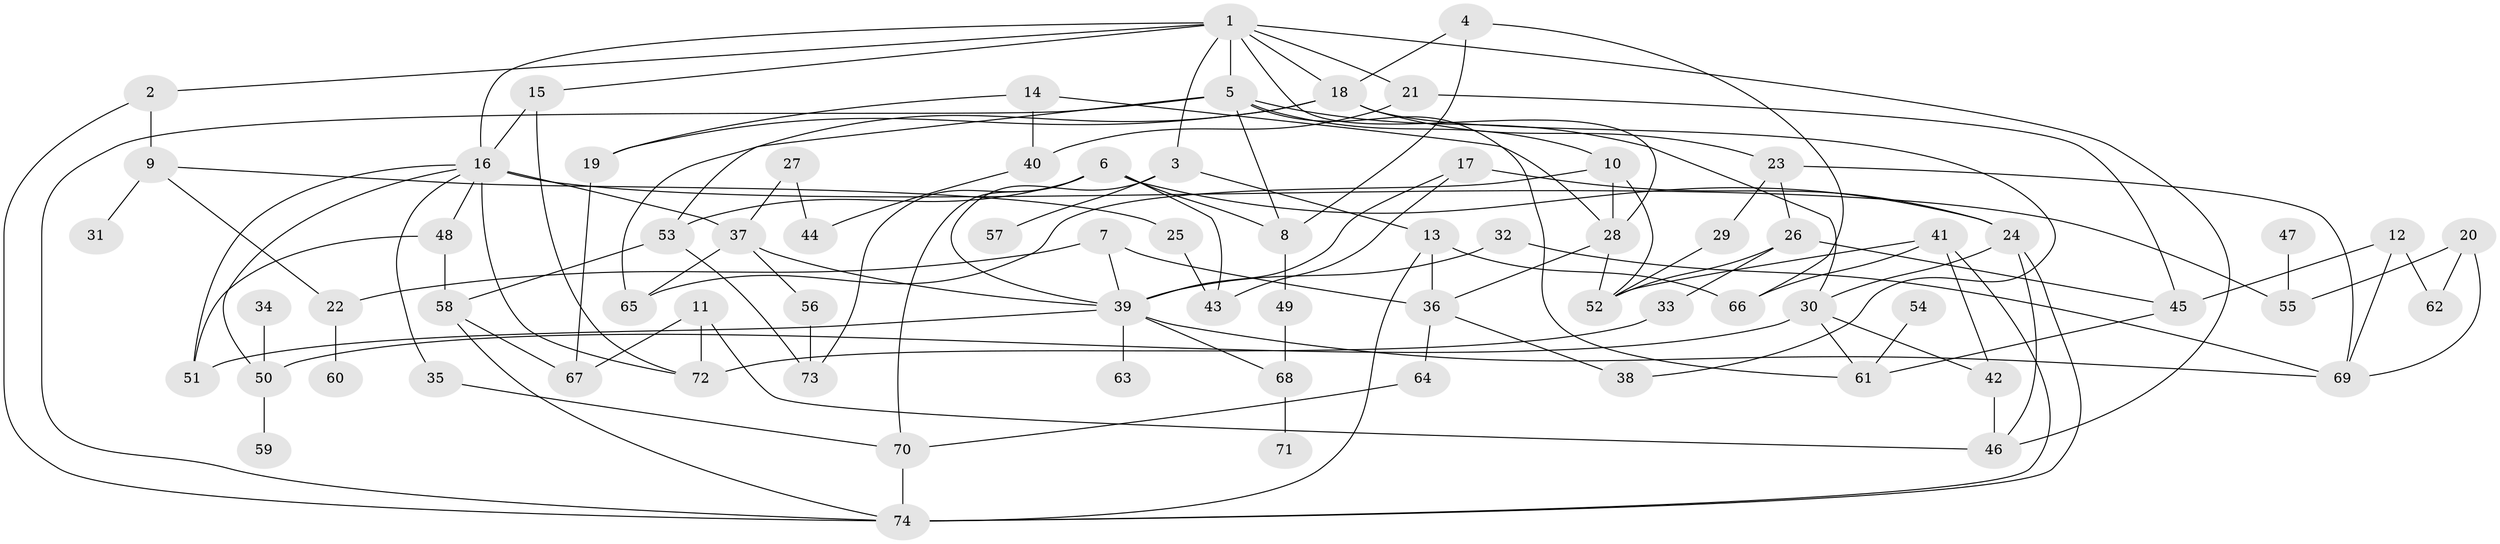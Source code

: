 // original degree distribution, {7: 0.02702702702702703, 5: 0.04054054054054054, 4: 0.16891891891891891, 6: 0.0472972972972973, 3: 0.22297297297297297, 2: 0.2702702702702703, 1: 0.22297297297297297}
// Generated by graph-tools (version 1.1) at 2025/01/03/09/25 03:01:00]
// undirected, 74 vertices, 127 edges
graph export_dot {
graph [start="1"]
  node [color=gray90,style=filled];
  1;
  2;
  3;
  4;
  5;
  6;
  7;
  8;
  9;
  10;
  11;
  12;
  13;
  14;
  15;
  16;
  17;
  18;
  19;
  20;
  21;
  22;
  23;
  24;
  25;
  26;
  27;
  28;
  29;
  30;
  31;
  32;
  33;
  34;
  35;
  36;
  37;
  38;
  39;
  40;
  41;
  42;
  43;
  44;
  45;
  46;
  47;
  48;
  49;
  50;
  51;
  52;
  53;
  54;
  55;
  56;
  57;
  58;
  59;
  60;
  61;
  62;
  63;
  64;
  65;
  66;
  67;
  68;
  69;
  70;
  71;
  72;
  73;
  74;
  1 -- 2 [weight=1.0];
  1 -- 3 [weight=1.0];
  1 -- 5 [weight=1.0];
  1 -- 15 [weight=1.0];
  1 -- 16 [weight=1.0];
  1 -- 18 [weight=1.0];
  1 -- 21 [weight=1.0];
  1 -- 28 [weight=1.0];
  1 -- 46 [weight=1.0];
  2 -- 9 [weight=1.0];
  2 -- 74 [weight=1.0];
  3 -- 13 [weight=1.0];
  3 -- 39 [weight=1.0];
  3 -- 57 [weight=1.0];
  4 -- 8 [weight=1.0];
  4 -- 18 [weight=1.0];
  4 -- 66 [weight=1.0];
  5 -- 8 [weight=1.0];
  5 -- 10 [weight=1.0];
  5 -- 30 [weight=1.0];
  5 -- 53 [weight=1.0];
  5 -- 61 [weight=1.0];
  5 -- 74 [weight=1.0];
  6 -- 8 [weight=1.0];
  6 -- 24 [weight=1.0];
  6 -- 43 [weight=1.0];
  6 -- 53 [weight=1.0];
  6 -- 70 [weight=1.0];
  6 -- 73 [weight=1.0];
  7 -- 22 [weight=1.0];
  7 -- 36 [weight=1.0];
  7 -- 39 [weight=1.0];
  8 -- 49 [weight=1.0];
  9 -- 22 [weight=1.0];
  9 -- 25 [weight=1.0];
  9 -- 31 [weight=1.0];
  10 -- 28 [weight=1.0];
  10 -- 52 [weight=1.0];
  10 -- 65 [weight=1.0];
  11 -- 46 [weight=1.0];
  11 -- 67 [weight=1.0];
  11 -- 72 [weight=2.0];
  12 -- 45 [weight=1.0];
  12 -- 62 [weight=1.0];
  12 -- 69 [weight=1.0];
  13 -- 36 [weight=1.0];
  13 -- 66 [weight=1.0];
  13 -- 74 [weight=1.0];
  14 -- 19 [weight=1.0];
  14 -- 28 [weight=1.0];
  14 -- 40 [weight=1.0];
  15 -- 16 [weight=1.0];
  15 -- 72 [weight=1.0];
  16 -- 35 [weight=1.0];
  16 -- 37 [weight=1.0];
  16 -- 48 [weight=1.0];
  16 -- 50 [weight=1.0];
  16 -- 51 [weight=1.0];
  16 -- 55 [weight=1.0];
  16 -- 72 [weight=1.0];
  17 -- 24 [weight=1.0];
  17 -- 39 [weight=1.0];
  17 -- 43 [weight=1.0];
  18 -- 19 [weight=1.0];
  18 -- 23 [weight=1.0];
  18 -- 38 [weight=1.0];
  18 -- 65 [weight=1.0];
  19 -- 67 [weight=1.0];
  20 -- 55 [weight=1.0];
  20 -- 62 [weight=1.0];
  20 -- 69 [weight=1.0];
  21 -- 40 [weight=2.0];
  21 -- 45 [weight=1.0];
  22 -- 60 [weight=1.0];
  23 -- 26 [weight=1.0];
  23 -- 29 [weight=1.0];
  23 -- 69 [weight=1.0];
  24 -- 30 [weight=1.0];
  24 -- 46 [weight=1.0];
  24 -- 74 [weight=1.0];
  25 -- 43 [weight=1.0];
  26 -- 33 [weight=1.0];
  26 -- 45 [weight=2.0];
  26 -- 52 [weight=2.0];
  27 -- 37 [weight=1.0];
  27 -- 44 [weight=1.0];
  28 -- 36 [weight=1.0];
  28 -- 52 [weight=1.0];
  29 -- 52 [weight=1.0];
  30 -- 42 [weight=1.0];
  30 -- 50 [weight=1.0];
  30 -- 61 [weight=1.0];
  32 -- 39 [weight=1.0];
  32 -- 69 [weight=1.0];
  33 -- 72 [weight=1.0];
  34 -- 50 [weight=1.0];
  35 -- 70 [weight=1.0];
  36 -- 38 [weight=1.0];
  36 -- 64 [weight=1.0];
  37 -- 39 [weight=1.0];
  37 -- 56 [weight=2.0];
  37 -- 65 [weight=1.0];
  39 -- 51 [weight=1.0];
  39 -- 63 [weight=1.0];
  39 -- 68 [weight=1.0];
  39 -- 69 [weight=1.0];
  40 -- 44 [weight=1.0];
  41 -- 42 [weight=1.0];
  41 -- 52 [weight=1.0];
  41 -- 66 [weight=1.0];
  41 -- 74 [weight=1.0];
  42 -- 46 [weight=1.0];
  45 -- 61 [weight=1.0];
  47 -- 55 [weight=1.0];
  48 -- 51 [weight=1.0];
  48 -- 58 [weight=1.0];
  49 -- 68 [weight=1.0];
  50 -- 59 [weight=1.0];
  53 -- 58 [weight=1.0];
  53 -- 73 [weight=1.0];
  54 -- 61 [weight=1.0];
  56 -- 73 [weight=1.0];
  58 -- 67 [weight=1.0];
  58 -- 74 [weight=1.0];
  64 -- 70 [weight=1.0];
  68 -- 71 [weight=1.0];
  70 -- 74 [weight=1.0];
}
